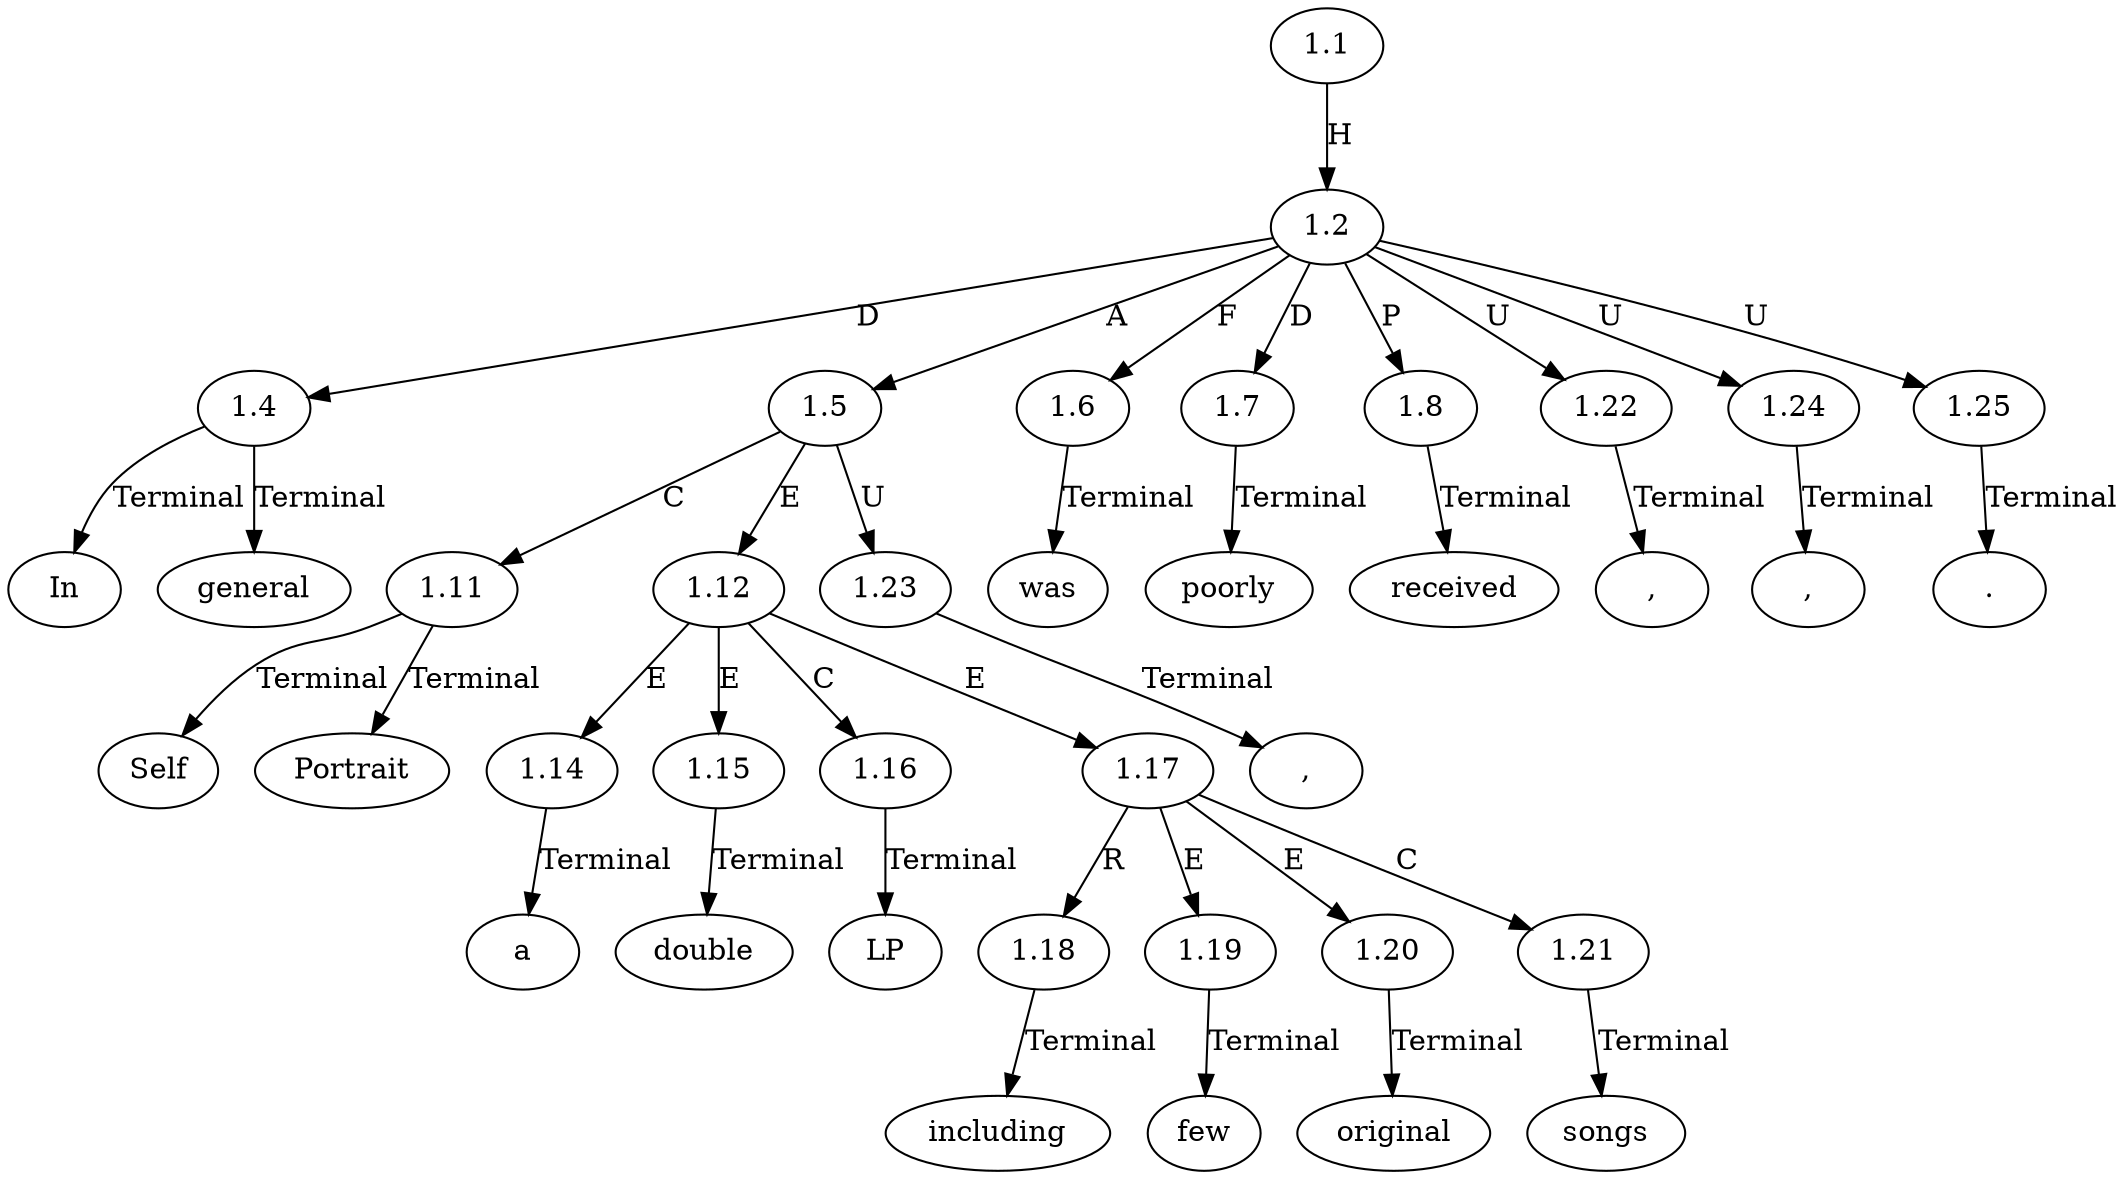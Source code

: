 // Graph
digraph {
	0.1 [label=In ordering=out]
	0.10 [label=including ordering=out]
	0.11 [label=few ordering=out]
	0.12 [label=original ordering=out]
	0.13 [label=songs ordering=out]
	0.14 [label="," ordering=out]
	0.15 [label=was ordering=out]
	0.16 [label=poorly ordering=out]
	0.17 [label=received ordering=out]
	0.18 [label="." ordering=out]
	0.2 [label=general ordering=out]
	0.3 [label="," ordering=out]
	0.4 [label=Self ordering=out]
	0.5 [label=Portrait ordering=out]
	0.6 [label="," ordering=out]
	0.7 [label=a ordering=out]
	0.8 [label=double ordering=out]
	0.9 [label=LP ordering=out]
	1.1 [label=1.1 ordering=out]
	1.2 [label=1.2 ordering=out]
	1.4 [label=1.4 ordering=out]
	1.5 [label=1.5 ordering=out]
	1.6 [label=1.6 ordering=out]
	1.7 [label=1.7 ordering=out]
	1.8 [label=1.8 ordering=out]
	1.11 [label=1.11 ordering=out]
	1.12 [label=1.12 ordering=out]
	1.14 [label=1.14 ordering=out]
	1.15 [label=1.15 ordering=out]
	1.16 [label=1.16 ordering=out]
	1.17 [label=1.17 ordering=out]
	1.18 [label=1.18 ordering=out]
	1.19 [label=1.19 ordering=out]
	1.20 [label=1.20 ordering=out]
	1.21 [label=1.21 ordering=out]
	1.22 [label=1.22 ordering=out]
	1.23 [label=1.23 ordering=out]
	1.24 [label=1.24 ordering=out]
	1.25 [label=1.25 ordering=out]
	1.1 -> 1.2 [label=H ordering=out]
	1.2 -> 1.4 [label=D ordering=out]
	1.2 -> 1.5 [label=A ordering=out]
	1.2 -> 1.6 [label=F ordering=out]
	1.2 -> 1.7 [label=D ordering=out]
	1.2 -> 1.8 [label=P ordering=out]
	1.2 -> 1.22 [label=U ordering=out]
	1.2 -> 1.24 [label=U ordering=out]
	1.2 -> 1.25 [label=U ordering=out]
	1.4 -> 0.1 [label=Terminal ordering=out]
	1.4 -> 0.2 [label=Terminal ordering=out]
	1.5 -> 1.11 [label=C ordering=out]
	1.5 -> 1.12 [label=E ordering=out]
	1.5 -> 1.23 [label=U ordering=out]
	1.6 -> 0.15 [label=Terminal ordering=out]
	1.7 -> 0.16 [label=Terminal ordering=out]
	1.8 -> 0.17 [label=Terminal ordering=out]
	1.11 -> 0.4 [label=Terminal ordering=out]
	1.11 -> 0.5 [label=Terminal ordering=out]
	1.12 -> 1.14 [label=E ordering=out]
	1.12 -> 1.15 [label=E ordering=out]
	1.12 -> 1.16 [label=C ordering=out]
	1.12 -> 1.17 [label=E ordering=out]
	1.14 -> 0.7 [label=Terminal ordering=out]
	1.15 -> 0.8 [label=Terminal ordering=out]
	1.16 -> 0.9 [label=Terminal ordering=out]
	1.17 -> 1.18 [label=R ordering=out]
	1.17 -> 1.19 [label=E ordering=out]
	1.17 -> 1.20 [label=E ordering=out]
	1.17 -> 1.21 [label=C ordering=out]
	1.18 -> 0.10 [label=Terminal ordering=out]
	1.19 -> 0.11 [label=Terminal ordering=out]
	1.20 -> 0.12 [label=Terminal ordering=out]
	1.21 -> 0.13 [label=Terminal ordering=out]
	1.22 -> 0.3 [label=Terminal ordering=out]
	1.23 -> 0.6 [label=Terminal ordering=out]
	1.24 -> 0.14 [label=Terminal ordering=out]
	1.25 -> 0.18 [label=Terminal ordering=out]
}

